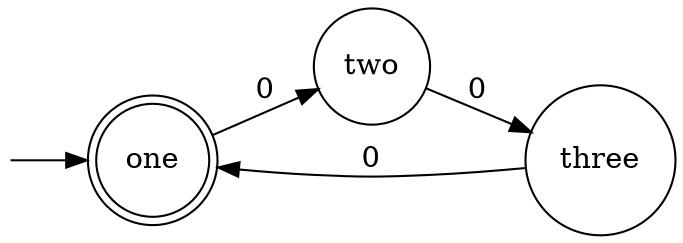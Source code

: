 digraph DFA {
  // Configuration
  rankdir=LR
  node [shape=doublecircle] one
  node [shape=circle] two three
  node [shape=none label="" width=0 height=0] start

  // Definition
  start -> one
  one -> two [label="0"]
  two -> three [label="0"]
  three -> one [label="0"]
}

